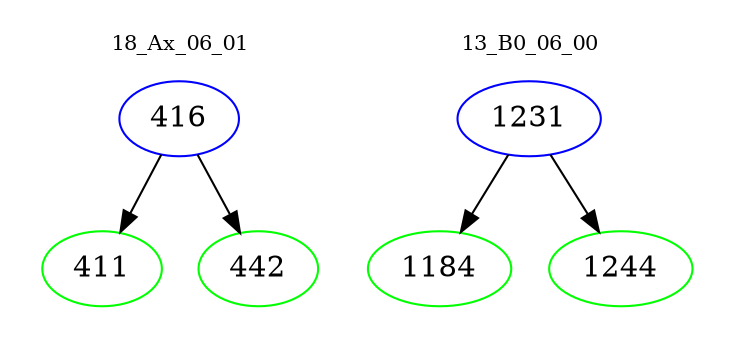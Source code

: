 digraph{
subgraph cluster_0 {
color = white
label = "18_Ax_06_01";
fontsize=10;
T0_416 [label="416", color="blue"]
T0_416 -> T0_411 [color="black"]
T0_411 [label="411", color="green"]
T0_416 -> T0_442 [color="black"]
T0_442 [label="442", color="green"]
}
subgraph cluster_1 {
color = white
label = "13_B0_06_00";
fontsize=10;
T1_1231 [label="1231", color="blue"]
T1_1231 -> T1_1184 [color="black"]
T1_1184 [label="1184", color="green"]
T1_1231 -> T1_1244 [color="black"]
T1_1244 [label="1244", color="green"]
}
}
